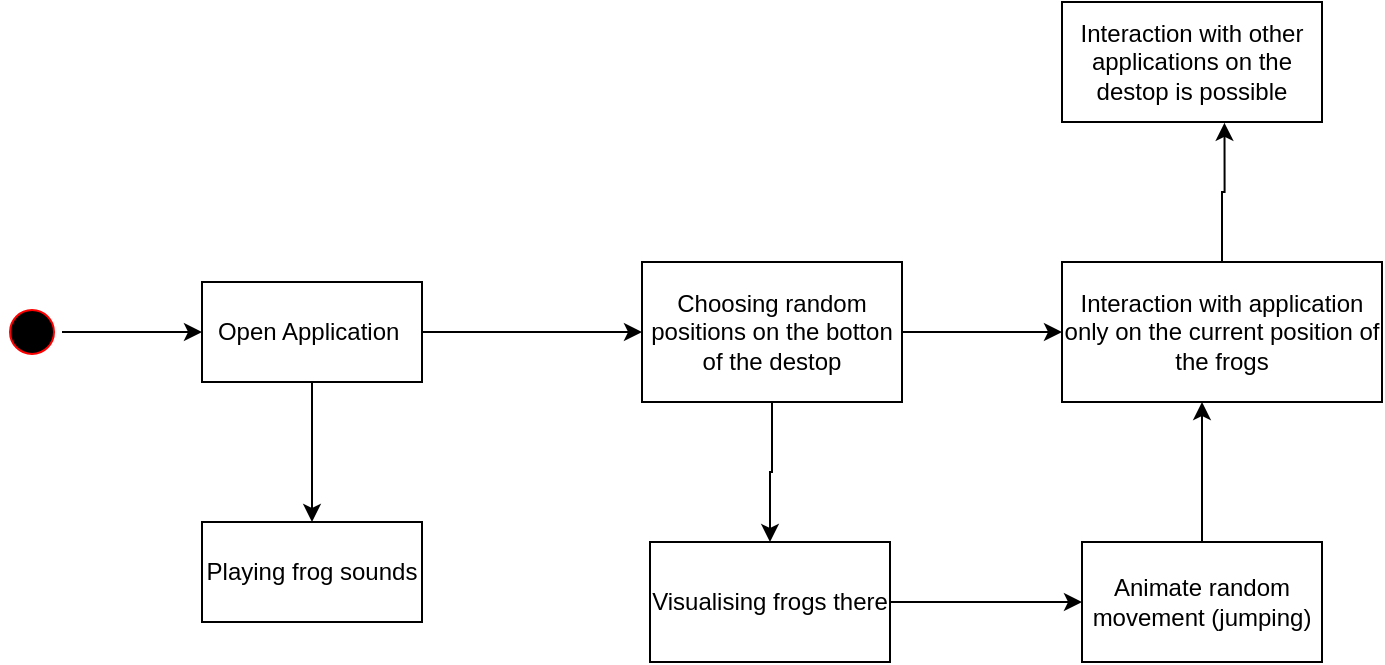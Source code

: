 <mxfile version="28.2.8">
  <diagram name="Seite-1" id="9rxZMv8Mnba7JgW3MB76">
    <mxGraphModel dx="1042" dy="527" grid="1" gridSize="10" guides="1" tooltips="1" connect="1" arrows="1" fold="1" page="1" pageScale="1" pageWidth="827" pageHeight="1169" math="0" shadow="0">
      <root>
        <mxCell id="0" />
        <mxCell id="1" parent="0" />
        <mxCell id="coI7dVelv7amHDnmwIpa-9" style="edgeStyle=orthogonalEdgeStyle;rounded=0;orthogonalLoop=1;jettySize=auto;html=1;entryX=0;entryY=0.5;entryDx=0;entryDy=0;" edge="1" parent="1" source="coI7dVelv7amHDnmwIpa-1" target="coI7dVelv7amHDnmwIpa-8">
          <mxGeometry relative="1" as="geometry" />
        </mxCell>
        <mxCell id="coI7dVelv7amHDnmwIpa-24" style="edgeStyle=orthogonalEdgeStyle;rounded=0;orthogonalLoop=1;jettySize=auto;html=1;entryX=0.5;entryY=0;entryDx=0;entryDy=0;" edge="1" parent="1" source="coI7dVelv7amHDnmwIpa-1" target="coI7dVelv7amHDnmwIpa-23">
          <mxGeometry relative="1" as="geometry" />
        </mxCell>
        <mxCell id="coI7dVelv7amHDnmwIpa-1" value="Open Application&amp;nbsp;" style="html=1;whiteSpace=wrap;" vertex="1" parent="1">
          <mxGeometry x="130" y="200" width="110" height="50" as="geometry" />
        </mxCell>
        <mxCell id="coI7dVelv7amHDnmwIpa-7" style="edgeStyle=orthogonalEdgeStyle;rounded=0;orthogonalLoop=1;jettySize=auto;html=1;entryX=0;entryY=0.5;entryDx=0;entryDy=0;" edge="1" parent="1" source="coI7dVelv7amHDnmwIpa-4" target="coI7dVelv7amHDnmwIpa-1">
          <mxGeometry relative="1" as="geometry" />
        </mxCell>
        <mxCell id="coI7dVelv7amHDnmwIpa-4" value="" style="ellipse;html=1;shape=startState;fillColor=#000000;strokeColor=#ff0000;" vertex="1" parent="1">
          <mxGeometry x="30" y="210" width="30" height="30" as="geometry" />
        </mxCell>
        <mxCell id="coI7dVelv7amHDnmwIpa-20" style="edgeStyle=orthogonalEdgeStyle;rounded=0;orthogonalLoop=1;jettySize=auto;html=1;entryX=0.5;entryY=0;entryDx=0;entryDy=0;" edge="1" parent="1" source="coI7dVelv7amHDnmwIpa-8" target="coI7dVelv7amHDnmwIpa-11">
          <mxGeometry relative="1" as="geometry" />
        </mxCell>
        <mxCell id="coI7dVelv7amHDnmwIpa-21" style="edgeStyle=orthogonalEdgeStyle;rounded=0;orthogonalLoop=1;jettySize=auto;html=1;entryX=0;entryY=0.5;entryDx=0;entryDy=0;" edge="1" parent="1" source="coI7dVelv7amHDnmwIpa-8" target="coI7dVelv7amHDnmwIpa-16">
          <mxGeometry relative="1" as="geometry" />
        </mxCell>
        <mxCell id="coI7dVelv7amHDnmwIpa-8" value="Choosing random positions on the botton of the destop" style="html=1;whiteSpace=wrap;" vertex="1" parent="1">
          <mxGeometry x="350" y="190" width="130" height="70" as="geometry" />
        </mxCell>
        <mxCell id="coI7dVelv7amHDnmwIpa-19" style="edgeStyle=orthogonalEdgeStyle;rounded=0;orthogonalLoop=1;jettySize=auto;html=1;entryX=0;entryY=0.5;entryDx=0;entryDy=0;" edge="1" parent="1" source="coI7dVelv7amHDnmwIpa-11" target="coI7dVelv7amHDnmwIpa-14">
          <mxGeometry relative="1" as="geometry" />
        </mxCell>
        <mxCell id="coI7dVelv7amHDnmwIpa-11" value="Visualising frogs there" style="html=1;whiteSpace=wrap;" vertex="1" parent="1">
          <mxGeometry x="354" y="330" width="120" height="60" as="geometry" />
        </mxCell>
        <mxCell id="coI7dVelv7amHDnmwIpa-15" style="edgeStyle=orthogonalEdgeStyle;rounded=0;orthogonalLoop=1;jettySize=auto;html=1;" edge="1" parent="1" source="coI7dVelv7amHDnmwIpa-14" target="coI7dVelv7amHDnmwIpa-16">
          <mxGeometry relative="1" as="geometry">
            <mxPoint x="595" y="270" as="targetPoint" />
            <Array as="points">
              <mxPoint x="630" y="300" />
              <mxPoint x="630" y="300" />
            </Array>
          </mxGeometry>
        </mxCell>
        <mxCell id="coI7dVelv7amHDnmwIpa-14" value="Animate random movement (jumping)" style="html=1;whiteSpace=wrap;" vertex="1" parent="1">
          <mxGeometry x="570" y="330" width="120" height="60" as="geometry" />
        </mxCell>
        <mxCell id="coI7dVelv7amHDnmwIpa-16" value="Interaction with application only on the current position of the frogs" style="html=1;whiteSpace=wrap;" vertex="1" parent="1">
          <mxGeometry x="560" y="190" width="160" height="70" as="geometry" />
        </mxCell>
        <mxCell id="coI7dVelv7amHDnmwIpa-23" value="Playing frog sounds" style="html=1;whiteSpace=wrap;" vertex="1" parent="1">
          <mxGeometry x="130" y="320" width="110" height="50" as="geometry" />
        </mxCell>
        <mxCell id="coI7dVelv7amHDnmwIpa-26" value="Interaction with other applications on the destop is possible" style="html=1;whiteSpace=wrap;" vertex="1" parent="1">
          <mxGeometry x="560" y="60" width="130" height="60" as="geometry" />
        </mxCell>
        <mxCell id="coI7dVelv7amHDnmwIpa-27" style="edgeStyle=orthogonalEdgeStyle;rounded=0;orthogonalLoop=1;jettySize=auto;html=1;entryX=0.625;entryY=1.007;entryDx=0;entryDy=0;entryPerimeter=0;" edge="1" parent="1" source="coI7dVelv7amHDnmwIpa-16" target="coI7dVelv7amHDnmwIpa-26">
          <mxGeometry relative="1" as="geometry" />
        </mxCell>
      </root>
    </mxGraphModel>
  </diagram>
</mxfile>
